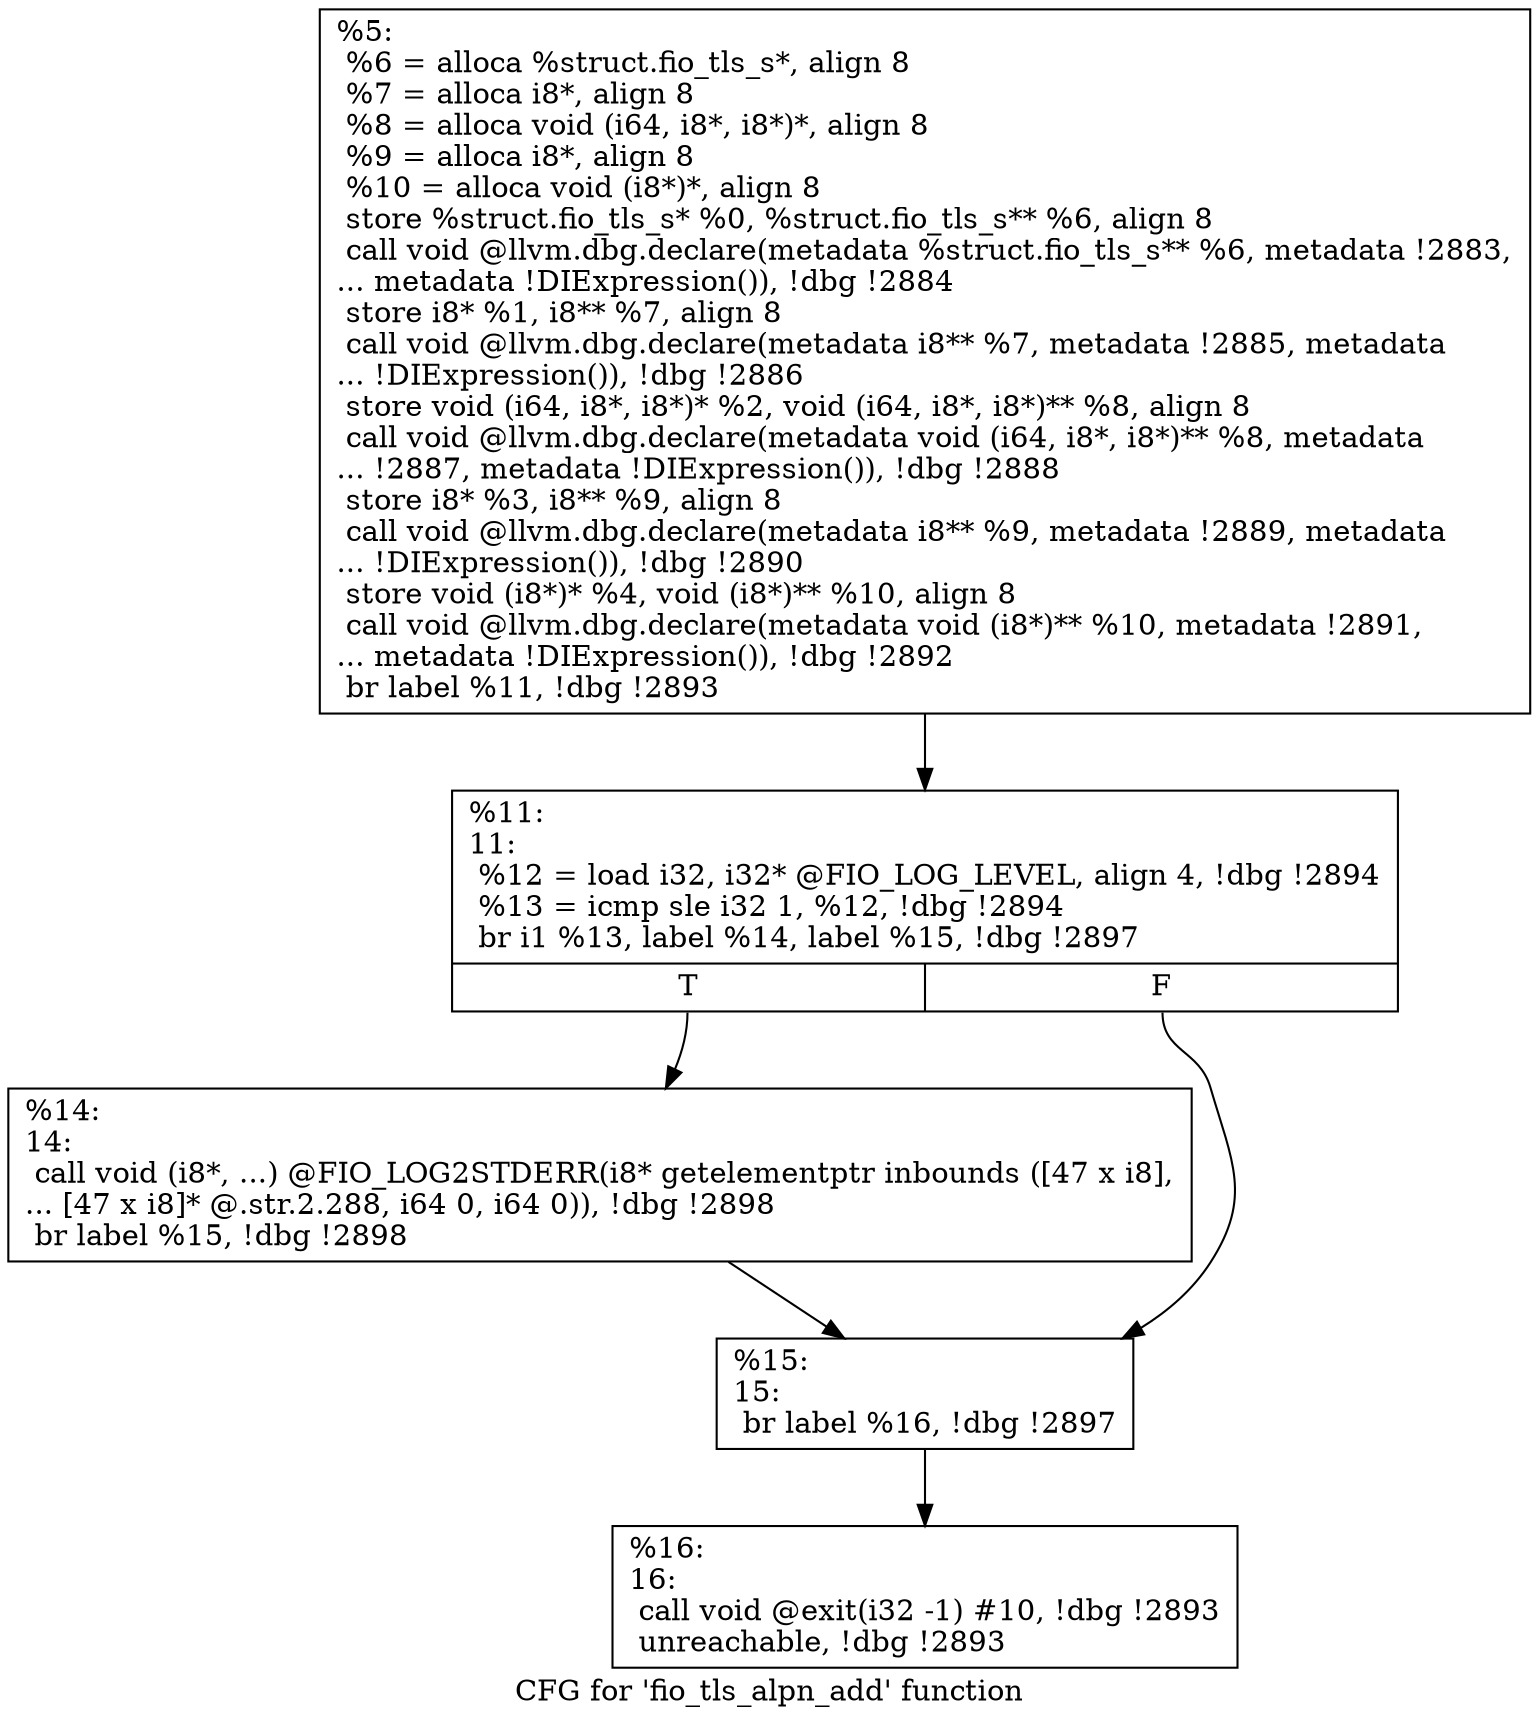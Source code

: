 digraph "CFG for 'fio_tls_alpn_add' function" {
	label="CFG for 'fio_tls_alpn_add' function";

	Node0x556852171880 [shape=record,label="{%5:\l  %6 = alloca %struct.fio_tls_s*, align 8\l  %7 = alloca i8*, align 8\l  %8 = alloca void (i64, i8*, i8*)*, align 8\l  %9 = alloca i8*, align 8\l  %10 = alloca void (i8*)*, align 8\l  store %struct.fio_tls_s* %0, %struct.fio_tls_s** %6, align 8\l  call void @llvm.dbg.declare(metadata %struct.fio_tls_s** %6, metadata !2883,\l... metadata !DIExpression()), !dbg !2884\l  store i8* %1, i8** %7, align 8\l  call void @llvm.dbg.declare(metadata i8** %7, metadata !2885, metadata\l... !DIExpression()), !dbg !2886\l  store void (i64, i8*, i8*)* %2, void (i64, i8*, i8*)** %8, align 8\l  call void @llvm.dbg.declare(metadata void (i64, i8*, i8*)** %8, metadata\l... !2887, metadata !DIExpression()), !dbg !2888\l  store i8* %3, i8** %9, align 8\l  call void @llvm.dbg.declare(metadata i8** %9, metadata !2889, metadata\l... !DIExpression()), !dbg !2890\l  store void (i8*)* %4, void (i8*)** %10, align 8\l  call void @llvm.dbg.declare(metadata void (i8*)** %10, metadata !2891,\l... metadata !DIExpression()), !dbg !2892\l  br label %11, !dbg !2893\l}"];
	Node0x556852171880 -> Node0x556852173770;
	Node0x556852173770 [shape=record,label="{%11:\l11:                                               \l  %12 = load i32, i32* @FIO_LOG_LEVEL, align 4, !dbg !2894\l  %13 = icmp sle i32 1, %12, !dbg !2894\l  br i1 %13, label %14, label %15, !dbg !2897\l|{<s0>T|<s1>F}}"];
	Node0x556852173770:s0 -> Node0x5568521737c0;
	Node0x556852173770:s1 -> Node0x556852173810;
	Node0x5568521737c0 [shape=record,label="{%14:\l14:                                               \l  call void (i8*, ...) @FIO_LOG2STDERR(i8* getelementptr inbounds ([47 x i8],\l... [47 x i8]* @.str.2.288, i64 0, i64 0)), !dbg !2898\l  br label %15, !dbg !2898\l}"];
	Node0x5568521737c0 -> Node0x556852173810;
	Node0x556852173810 [shape=record,label="{%15:\l15:                                               \l  br label %16, !dbg !2897\l}"];
	Node0x556852173810 -> Node0x556852173860;
	Node0x556852173860 [shape=record,label="{%16:\l16:                                               \l  call void @exit(i32 -1) #10, !dbg !2893\l  unreachable, !dbg !2893\l}"];
}
